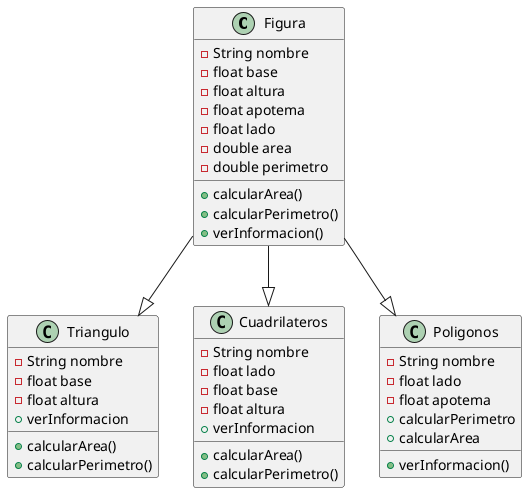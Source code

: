 @startuml

class Figura{
    - String nombre
    - float base
    - float altura
    - float apotema
    - float lado
    - double area
    - double perimetro
    + calcularArea()
    + calcularPerimetro()
    + verInformacion()
}

class Triangulo{
     - String nombre
     - float base
     - float altura
     + calcularArea()
     + calcularPerimetro()
     + verInformacion
    
}

class Cuadrilateros{
    - String nombre
    - float lado
    - float base
    - float altura
     + calcularArea()
     + calcularPerimetro()
     + verInformacion
}

class Poligonos{
    - String nombre
    - float lado
    - float apotema
    + calcularPerimetro
    + calcularArea
    + verInformacion()
}


Figura --|> Triangulo
Figura --|> Cuadrilateros
Figura --|> Poligonos
@enduml